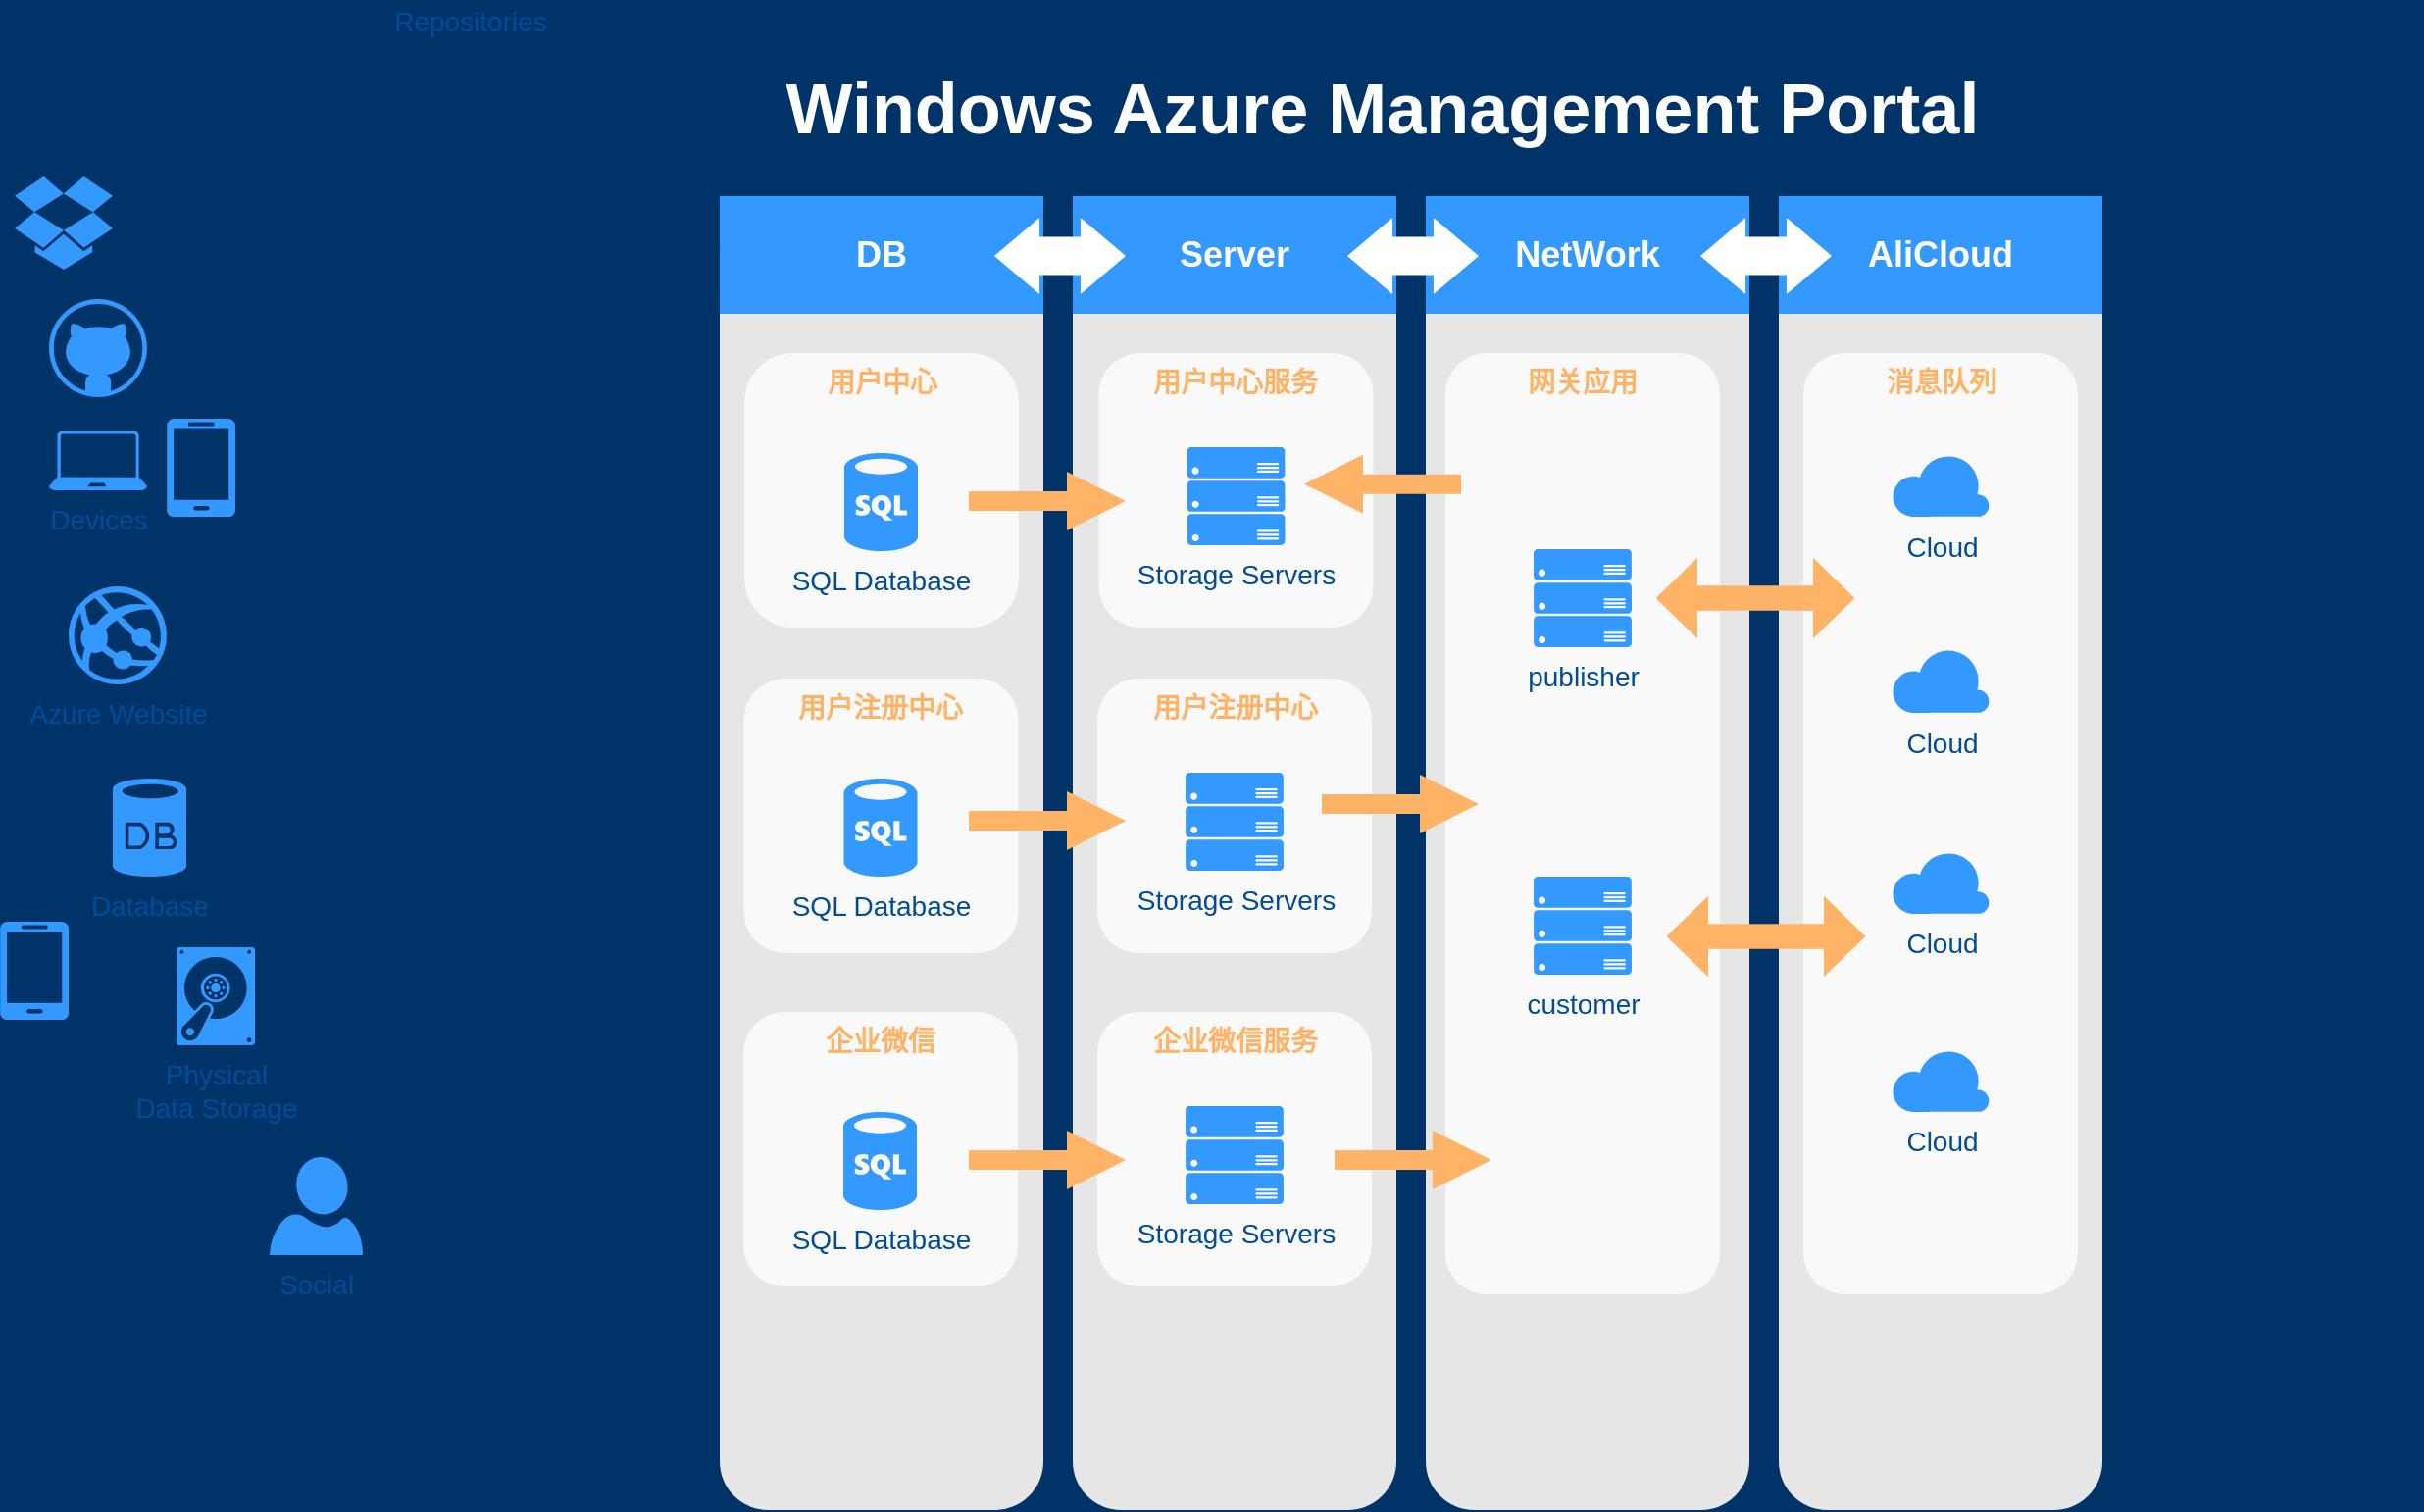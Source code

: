 <mxfile version="13.8.1" type="github">
  <diagram id="6a731a19-8d31-9384-78a2-239565b7b9f0" name="Page-1">
    <mxGraphModel dx="2591" dy="833" grid="1" gridSize="10" guides="1" tooltips="1" connect="1" arrows="1" fold="1" page="1" pageScale="1" pageWidth="1169" pageHeight="827" background="#003469" math="0" shadow="0">
      <root>
        <mxCell id="0" />
        <mxCell id="1" parent="0" />
        <mxCell id="2019" value="" style="rounded=1;whiteSpace=wrap;html=1;dashed=1;strokeColor=none;strokeWidth=2;fillColor=#E6E6E6;fontFamily=Verdana;fontSize=12;fontColor=#00BEF2" parent="1" vertex="1">
          <mxGeometry x="232" y="120" width="165" height="670" as="geometry" />
        </mxCell>
        <mxCell id="2020" value="" style="rounded=1;whiteSpace=wrap;html=1;dashed=1;strokeColor=none;strokeWidth=2;fillColor=#E6E6E6;fontFamily=Verdana;fontSize=12;fontColor=#00BEF2" parent="1" vertex="1">
          <mxGeometry x="412" y="120" width="165" height="670" as="geometry" />
        </mxCell>
        <mxCell id="2021" value="" style="rounded=1;whiteSpace=wrap;html=1;dashed=1;strokeColor=none;strokeWidth=2;fillColor=#E6E6E6;fontFamily=Verdana;fontSize=12;fontColor=#00BEF2" parent="1" vertex="1">
          <mxGeometry x="592" y="120" width="165" height="670" as="geometry" />
        </mxCell>
        <mxCell id="2022" value="" style="rounded=1;whiteSpace=wrap;html=1;dashed=1;strokeColor=none;strokeWidth=2;fillColor=#E6E6E6;fontFamily=Verdana;fontSize=12;fontColor=#00BEF2" parent="1" vertex="1">
          <mxGeometry x="772" y="120" width="165" height="670" as="geometry" />
        </mxCell>
        <mxCell id="2025" value="DB" style="whiteSpace=wrap;html=1;dashed=1;strokeColor=none;strokeWidth=2;fillColor=#3399FF;fontFamily=Helvetica;fontSize=18;fontColor=#FFFFFF;fontStyle=1" parent="1" vertex="1">
          <mxGeometry x="232" y="120" width="165" height="60" as="geometry" />
        </mxCell>
        <mxCell id="2026" value="Server" style="whiteSpace=wrap;html=1;dashed=1;strokeColor=none;strokeWidth=2;fillColor=#3399FF;fontFamily=Helvetica;fontSize=18;fontColor=#FFFFFF;fontStyle=1" parent="1" vertex="1">
          <mxGeometry x="412" y="120" width="165" height="60" as="geometry" />
        </mxCell>
        <mxCell id="2027" value="NetWork" style="whiteSpace=wrap;html=1;dashed=1;strokeColor=none;strokeWidth=2;fillColor=#3399FF;fontFamily=Helvetica;fontSize=18;fontColor=#FFFFFF;fontStyle=1" parent="1" vertex="1">
          <mxGeometry x="592" y="120" width="165" height="60" as="geometry" />
        </mxCell>
        <mxCell id="2028" value="AliCloud" style="whiteSpace=wrap;html=1;dashed=1;strokeColor=none;strokeWidth=2;fillColor=#3399FF;fontFamily=Helvetica;fontSize=18;fontColor=#FFFFFF;fontStyle=1" parent="1" vertex="1">
          <mxGeometry x="772" y="120" width="165" height="60" as="geometry" />
        </mxCell>
        <mxCell id="2031" value="" style="shape=mxgraph.arrows.two_way_arrow_horizontal;html=1;verticalLabelPosition=bottom;verticalAlign=top;strokeWidth=2;strokeColor=none;dashed=1;fillColor=#FFFFFF;fontFamily=Verdana;fontSize=12;fontColor=#00BEF2" parent="1" vertex="1">
          <mxGeometry x="372" y="131" width="67" height="39" as="geometry" />
        </mxCell>
        <mxCell id="2032" value="" style="shape=mxgraph.arrows.two_way_arrow_horizontal;html=1;verticalLabelPosition=bottom;verticalAlign=top;strokeWidth=2;strokeColor=none;dashed=1;fillColor=#FFFFFF;fontFamily=Verdana;fontSize=12;fontColor=#00BEF2" parent="1" vertex="1">
          <mxGeometry x="552" y="131" width="67" height="39" as="geometry" />
        </mxCell>
        <mxCell id="2033" value="" style="shape=mxgraph.arrows.two_way_arrow_horizontal;html=1;verticalLabelPosition=bottom;verticalAlign=top;strokeWidth=2;strokeColor=none;dashed=1;fillColor=#FFFFFF;fontFamily=Verdana;fontSize=12;fontColor=#00BEF2" parent="1" vertex="1">
          <mxGeometry x="732" y="131" width="67" height="39" as="geometry" />
        </mxCell>
        <mxCell id="2038" value="" style="verticalLabelPosition=bottom;html=1;verticalAlign=top;strokeColor=none;fillColor=#3399FF;shape=mxgraph.azure.mobile;dashed=1;fontFamily=Helvetica;fontSize=14;fontColor=#004C99" parent="1" vertex="1">
          <mxGeometry x="-135" y="490" width="35" height="50" as="geometry" />
        </mxCell>
        <mxCell id="2039" value="Devices" style="verticalLabelPosition=bottom;html=1;verticalAlign=top;strokeColor=none;fillColor=#3399FF;shape=mxgraph.azure.laptop;dashed=1;fontFamily=Helvetica;fontSize=14;fontColor=#004C99" parent="1" vertex="1">
          <mxGeometry x="-110" y="240" width="50" height="30" as="geometry" />
        </mxCell>
        <mxCell id="2041" value="Social" style="verticalLabelPosition=bottom;html=1;verticalAlign=top;strokeColor=none;fillColor=#3399FF;shape=mxgraph.azure.user;dashed=1;fontSize=14;fontColor=#004C99" parent="1" vertex="1">
          <mxGeometry x="2.5" y="610" width="47.5" height="50" as="geometry" />
        </mxCell>
        <mxCell id="2042" value="" style="verticalLabelPosition=bottom;html=1;verticalAlign=top;strokeColor=none;fillColor=#3399FF;shape=mxgraph.azure.github_code;dashed=1;fontSize=14;fontColor=#004C99" parent="1" vertex="1">
          <mxGeometry x="-110" y="172.5" width="50" height="50" as="geometry" />
        </mxCell>
        <mxCell id="2043" value="" style="verticalLabelPosition=bottom;html=1;verticalAlign=top;strokeColor=none;fillColor=#3399FF;shape=mxgraph.azure.dropbox_code_source;dashed=1;fontSize=14;fontColor=#004C99" parent="1" vertex="1">
          <mxGeometry x="-127.5" y="110" width="50" height="47.5" as="geometry" />
        </mxCell>
        <mxCell id="2044" value="Repositories" style="text;html=1;strokeColor=none;fillColor=none;align=center;verticalAlign=middle;whiteSpace=wrap;overflow=hidden;dashed=1;fontSize=14;fontColor=#004C99" parent="1" vertex="1">
          <mxGeometry x="45" y="20" width="120" height="20" as="geometry" />
        </mxCell>
        <mxCell id="2045" value="Azure Website" style="verticalLabelPosition=bottom;html=1;verticalAlign=top;strokeColor=none;fillColor=#3399FF;shape=mxgraph.azure.azure_website;dashed=1;fontSize=14;fontColor=#004C99" parent="1" vertex="1">
          <mxGeometry x="-100" y="319" width="50" height="50" as="geometry" />
        </mxCell>
        <mxCell id="2047" value="Windows Azure Management Portal" style="text;html=1;strokeColor=none;fillColor=none;align=center;verticalAlign=middle;whiteSpace=wrap;overflow=hidden;dashed=1;fontSize=36;fontColor=#FFFFFF;fontFamily=Helvetica;fontStyle=1" parent="1" vertex="1">
          <mxGeometry x="40" y="50" width="1060" height="50" as="geometry" />
        </mxCell>
        <mxCell id="2048" value="网关应用" style="rounded=1;whiteSpace=wrap;html=1;dashed=1;strokeColor=none;strokeWidth=2;fillColor=#FFFFFF;fontFamily=Helvetica;fontSize=14;fontColor=#FFB366;opacity=75;verticalAlign=top;fontStyle=1" parent="1" vertex="1">
          <mxGeometry x="602" y="200" width="140" height="480" as="geometry" />
        </mxCell>
        <mxCell id="2055" value="用户中心服务" style="rounded=1;whiteSpace=wrap;html=1;dashed=1;strokeColor=none;strokeWidth=2;fillColor=#FFFFFF;fontFamily=Helvetica;fontSize=14;fontColor=#FFB366;opacity=75;verticalAlign=top;fontStyle=1" parent="1" vertex="1">
          <mxGeometry x="425.25" y="200" width="140" height="140" as="geometry" />
        </mxCell>
        <mxCell id="2057" value="Database" style="verticalLabelPosition=bottom;html=1;verticalAlign=top;strokeColor=none;fillColor=#3399FF;shape=mxgraph.azure.database;dashed=1;fontFamily=Helvetica;fontSize=14;fontColor=#004C99" parent="1" vertex="1">
          <mxGeometry x="-77.5" y="417" width="37.5" height="50" as="geometry" />
        </mxCell>
        <mxCell id="2058" value="Physical&lt;div&gt;Data Storage&lt;/div&gt;" style="verticalLabelPosition=bottom;html=1;verticalAlign=top;strokeColor=none;fillColor=#3399FF;shape=mxgraph.azure.vhd;dashed=1;fontFamily=Helvetica;fontSize=14;fontColor=#004C99" parent="1" vertex="1">
          <mxGeometry x="-45" y="503" width="40" height="50" as="geometry" />
        </mxCell>
        <mxCell id="2068" value="消息队列" style="rounded=1;whiteSpace=wrap;html=1;dashed=1;strokeColor=none;strokeWidth=2;fillColor=#FFFFFF;fontFamily=Helvetica;fontSize=14;fontColor=#FFB366;opacity=75;verticalAlign=top;fontStyle=1" parent="1" vertex="1">
          <mxGeometry x="784.5" y="200" width="140" height="480" as="geometry" />
        </mxCell>
        <mxCell id="2069" value="Cloud" style="verticalLabelPosition=bottom;html=1;verticalAlign=top;strokeColor=none;fillColor=#3399FF;shape=mxgraph.azure.cloud;dashed=1;fontSize=14;fontColor=#004C99" parent="1" vertex="1">
          <mxGeometry x="829.5" y="251" width="50" height="32.5" as="geometry" />
        </mxCell>
        <mxCell id="2076" value="" style="arrow;html=1;endArrow=block;endFill=1;strokeColor=none;strokeWidth=4;fontFamily=Helvetica;fontSize=36;fontColor=#FFB366;fillColor=#FFB366;opacity=100" parent="1" edge="1">
          <mxGeometry width="100" height="100" relative="1" as="geometry">
            <mxPoint x="610" y="266.83" as="sourcePoint" />
            <mxPoint x="530" y="266.83" as="targetPoint" />
          </mxGeometry>
        </mxCell>
        <mxCell id="Cw-XtT1dbyPp5xmL2tZ--2086" value="用户中心" style="rounded=1;whiteSpace=wrap;html=1;dashed=1;strokeColor=none;strokeWidth=2;fillColor=#FFFFFF;fontFamily=Helvetica;fontSize=14;fontColor=#FFB366;opacity=75;verticalAlign=top;fontStyle=1;arcSize=18;" vertex="1" parent="1">
          <mxGeometry x="244.5" y="200" width="140" height="140" as="geometry" />
        </mxCell>
        <mxCell id="Cw-XtT1dbyPp5xmL2tZ--2087" value="SQL Database" style="verticalLabelPosition=bottom;html=1;verticalAlign=top;strokeColor=none;fillColor=#3399FF;shape=mxgraph.azure.sql_database;dashed=1;fontFamily=Helvetica;fontSize=14;fontColor=#004C99" vertex="1" parent="1">
          <mxGeometry x="295.5" y="251" width="37.5" height="50" as="geometry" />
        </mxCell>
        <mxCell id="Cw-XtT1dbyPp5xmL2tZ--2088" value="" style="verticalLabelPosition=bottom;html=1;verticalAlign=top;align=center;strokeColor=none;shape=mxgraph.azure.mobile;pointerEvents=1;fillColor=#3399FF;" vertex="1" parent="1">
          <mxGeometry x="-50" y="233.5" width="35" height="50" as="geometry" />
        </mxCell>
        <mxCell id="Cw-XtT1dbyPp5xmL2tZ--2093" value="用户注册中心" style="rounded=1;whiteSpace=wrap;html=1;dashed=1;strokeColor=none;strokeWidth=2;fillColor=#FFFFFF;fontFamily=Helvetica;fontSize=14;fontColor=#FFB366;opacity=75;verticalAlign=top;fontStyle=1" vertex="1" parent="1">
          <mxGeometry x="244.25" y="366" width="140" height="140" as="geometry" />
        </mxCell>
        <mxCell id="Cw-XtT1dbyPp5xmL2tZ--2094" value="SQL Database" style="verticalLabelPosition=bottom;html=1;verticalAlign=top;strokeColor=none;fillColor=#3399FF;shape=mxgraph.azure.sql_database;dashed=1;fontFamily=Helvetica;fontSize=14;fontColor=#004C99" vertex="1" parent="1">
          <mxGeometry x="295.25" y="417" width="37.5" height="50" as="geometry" />
        </mxCell>
        <mxCell id="Cw-XtT1dbyPp5xmL2tZ--2095" value="企业微信" style="rounded=1;whiteSpace=wrap;html=1;dashed=1;strokeColor=none;strokeWidth=2;fillColor=#FFFFFF;fontFamily=Helvetica;fontSize=14;fontColor=#FFB366;opacity=75;verticalAlign=top;fontStyle=1" vertex="1" parent="1">
          <mxGeometry x="244" y="536" width="140" height="140" as="geometry" />
        </mxCell>
        <mxCell id="Cw-XtT1dbyPp5xmL2tZ--2096" value="SQL Database" style="verticalLabelPosition=bottom;html=1;verticalAlign=top;strokeColor=none;fillColor=#3399FF;shape=mxgraph.azure.sql_database;dashed=1;fontFamily=Helvetica;fontSize=14;fontColor=#004C99" vertex="1" parent="1">
          <mxGeometry x="295" y="587" width="37.5" height="50" as="geometry" />
        </mxCell>
        <mxCell id="Cw-XtT1dbyPp5xmL2tZ--2104" value="Storage Servers" style="verticalLabelPosition=bottom;html=1;verticalAlign=top;strokeColor=none;fillColor=#3399FF;shape=mxgraph.azure.server_rack;dashed=1;fontFamily=Helvetica;fontSize=14;fontColor=#004C99" vertex="1" parent="1">
          <mxGeometry x="470.25" y="248" width="50" height="50" as="geometry" />
        </mxCell>
        <mxCell id="Cw-XtT1dbyPp5xmL2tZ--2105" value="用户注册中心" style="rounded=1;whiteSpace=wrap;html=1;dashed=1;strokeColor=none;strokeWidth=2;fillColor=#FFFFFF;fontFamily=Helvetica;fontSize=14;fontColor=#FFB366;opacity=75;verticalAlign=top;fontStyle=1" vertex="1" parent="1">
          <mxGeometry x="424.5" y="366" width="140" height="140" as="geometry" />
        </mxCell>
        <mxCell id="Cw-XtT1dbyPp5xmL2tZ--2106" value="Storage Servers" style="verticalLabelPosition=bottom;html=1;verticalAlign=top;strokeColor=none;fillColor=#3399FF;shape=mxgraph.azure.server_rack;dashed=1;fontFamily=Helvetica;fontSize=14;fontColor=#004C99" vertex="1" parent="1">
          <mxGeometry x="469.5" y="414" width="50" height="50" as="geometry" />
        </mxCell>
        <mxCell id="Cw-XtT1dbyPp5xmL2tZ--2107" value="企业微信服务" style="rounded=1;whiteSpace=wrap;html=1;dashed=1;strokeColor=none;strokeWidth=2;fillColor=#FFFFFF;fontFamily=Helvetica;fontSize=14;fontColor=#FFB366;opacity=75;verticalAlign=top;fontStyle=1" vertex="1" parent="1">
          <mxGeometry x="424.5" y="536" width="140" height="140" as="geometry" />
        </mxCell>
        <mxCell id="Cw-XtT1dbyPp5xmL2tZ--2108" value="Storage Servers" style="verticalLabelPosition=bottom;html=1;verticalAlign=top;strokeColor=none;fillColor=#3399FF;shape=mxgraph.azure.server_rack;dashed=1;fontFamily=Helvetica;fontSize=14;fontColor=#004C99" vertex="1" parent="1">
          <mxGeometry x="469.5" y="584" width="50" height="50" as="geometry" />
        </mxCell>
        <mxCell id="Cw-XtT1dbyPp5xmL2tZ--2112" value="" style="arrow;html=1;endArrow=block;endFill=1;strokeColor=none;strokeWidth=4;fontFamily=Helvetica;fontSize=36;fontColor=#FFB366;fillColor=#FFB366;" edge="1" parent="1">
          <mxGeometry width="100" height="100" relative="1" as="geometry">
            <mxPoint x="359" y="611.5" as="sourcePoint" />
            <mxPoint x="439" y="611.5" as="targetPoint" />
          </mxGeometry>
        </mxCell>
        <mxCell id="Cw-XtT1dbyPp5xmL2tZ--2113" value="" style="arrow;html=1;endArrow=block;endFill=1;strokeColor=none;strokeWidth=4;fontFamily=Helvetica;fontSize=36;fontColor=#FFB366;fillColor=#FFB366;" edge="1" parent="1">
          <mxGeometry width="100" height="100" relative="1" as="geometry">
            <mxPoint x="359" y="438.5" as="sourcePoint" />
            <mxPoint x="439" y="438.5" as="targetPoint" />
          </mxGeometry>
        </mxCell>
        <mxCell id="Cw-XtT1dbyPp5xmL2tZ--2114" value="" style="arrow;html=1;endArrow=block;endFill=1;strokeColor=none;strokeWidth=4;fontFamily=Helvetica;fontSize=36;fontColor=#FFB366;fillColor=#FFB366;" edge="1" parent="1">
          <mxGeometry width="100" height="100" relative="1" as="geometry">
            <mxPoint x="359" y="275.5" as="sourcePoint" />
            <mxPoint x="439" y="275.5" as="targetPoint" />
          </mxGeometry>
        </mxCell>
        <mxCell id="Cw-XtT1dbyPp5xmL2tZ--2115" value="" style="arrow;html=1;endArrow=block;endFill=1;strokeColor=none;strokeWidth=4;fontFamily=Helvetica;fontSize=36;fontColor=#FFB366;fillColor=#FFB366;" edge="1" parent="1">
          <mxGeometry width="100" height="100" relative="1" as="geometry">
            <mxPoint x="539" y="430" as="sourcePoint" />
            <mxPoint x="619" y="430" as="targetPoint" />
          </mxGeometry>
        </mxCell>
        <mxCell id="Cw-XtT1dbyPp5xmL2tZ--2116" value="" style="arrow;html=1;endArrow=block;endFill=1;strokeColor=none;strokeWidth=4;fontFamily=Helvetica;fontSize=36;fontColor=#FFB366;fillColor=#FFB366;" edge="1" parent="1">
          <mxGeometry width="100" height="100" relative="1" as="geometry">
            <mxPoint x="545.5" y="611.5" as="sourcePoint" />
            <mxPoint x="625.5" y="611.5" as="targetPoint" />
          </mxGeometry>
        </mxCell>
        <mxCell id="Cw-XtT1dbyPp5xmL2tZ--2117" value="publisher" style="verticalLabelPosition=bottom;html=1;verticalAlign=top;strokeColor=none;fillColor=#3399FF;shape=mxgraph.azure.server_rack;dashed=1;fontFamily=Helvetica;fontSize=14;fontColor=#004C99" vertex="1" parent="1">
          <mxGeometry x="647" y="300" width="50" height="50" as="geometry" />
        </mxCell>
        <mxCell id="Cw-XtT1dbyPp5xmL2tZ--2118" value="customer" style="verticalLabelPosition=bottom;html=1;verticalAlign=top;strokeColor=none;fillColor=#3399FF;shape=mxgraph.azure.server_rack;dashed=1;fontFamily=Helvetica;fontSize=14;fontColor=#004C99" vertex="1" parent="1">
          <mxGeometry x="647" y="467" width="50" height="50" as="geometry" />
        </mxCell>
        <mxCell id="Cw-XtT1dbyPp5xmL2tZ--2119" value="Cloud" style="verticalLabelPosition=bottom;html=1;verticalAlign=top;strokeColor=none;fillColor=#3399FF;shape=mxgraph.azure.cloud;dashed=1;fontSize=14;fontColor=#004C99" vertex="1" parent="1">
          <mxGeometry x="829.5" y="350" width="50" height="33.5" as="geometry" />
        </mxCell>
        <mxCell id="Cw-XtT1dbyPp5xmL2tZ--2120" value="Cloud" style="verticalLabelPosition=bottom;html=1;verticalAlign=top;strokeColor=none;fillColor=#3399FF;shape=mxgraph.azure.cloud;dashed=1;fontSize=14;fontColor=#004C99" vertex="1" parent="1">
          <mxGeometry x="829.5" y="453.5" width="50" height="32.5" as="geometry" />
        </mxCell>
        <mxCell id="Cw-XtT1dbyPp5xmL2tZ--2121" value="Cloud" style="verticalLabelPosition=bottom;html=1;verticalAlign=top;strokeColor=none;fillColor=#3399FF;shape=mxgraph.azure.cloud;dashed=1;fontSize=14;fontColor=#004C99" vertex="1" parent="1">
          <mxGeometry x="829.5" y="554.5" width="50" height="32.5" as="geometry" />
        </mxCell>
        <mxCell id="Cw-XtT1dbyPp5xmL2tZ--2127" value="" style="shape=doubleArrow;whiteSpace=wrap;html=1;strokeColor=#FFB366;fillColor=#FFB366;" vertex="1" parent="1">
          <mxGeometry x="710" y="305.5" width="100" height="39" as="geometry" />
        </mxCell>
        <mxCell id="Cw-XtT1dbyPp5xmL2tZ--2128" value="" style="shape=doubleArrow;whiteSpace=wrap;html=1;strokeColor=#FFB366;fillColor=#FFB366;" vertex="1" parent="1">
          <mxGeometry x="715.5" y="478" width="100" height="39" as="geometry" />
        </mxCell>
      </root>
    </mxGraphModel>
  </diagram>
</mxfile>
